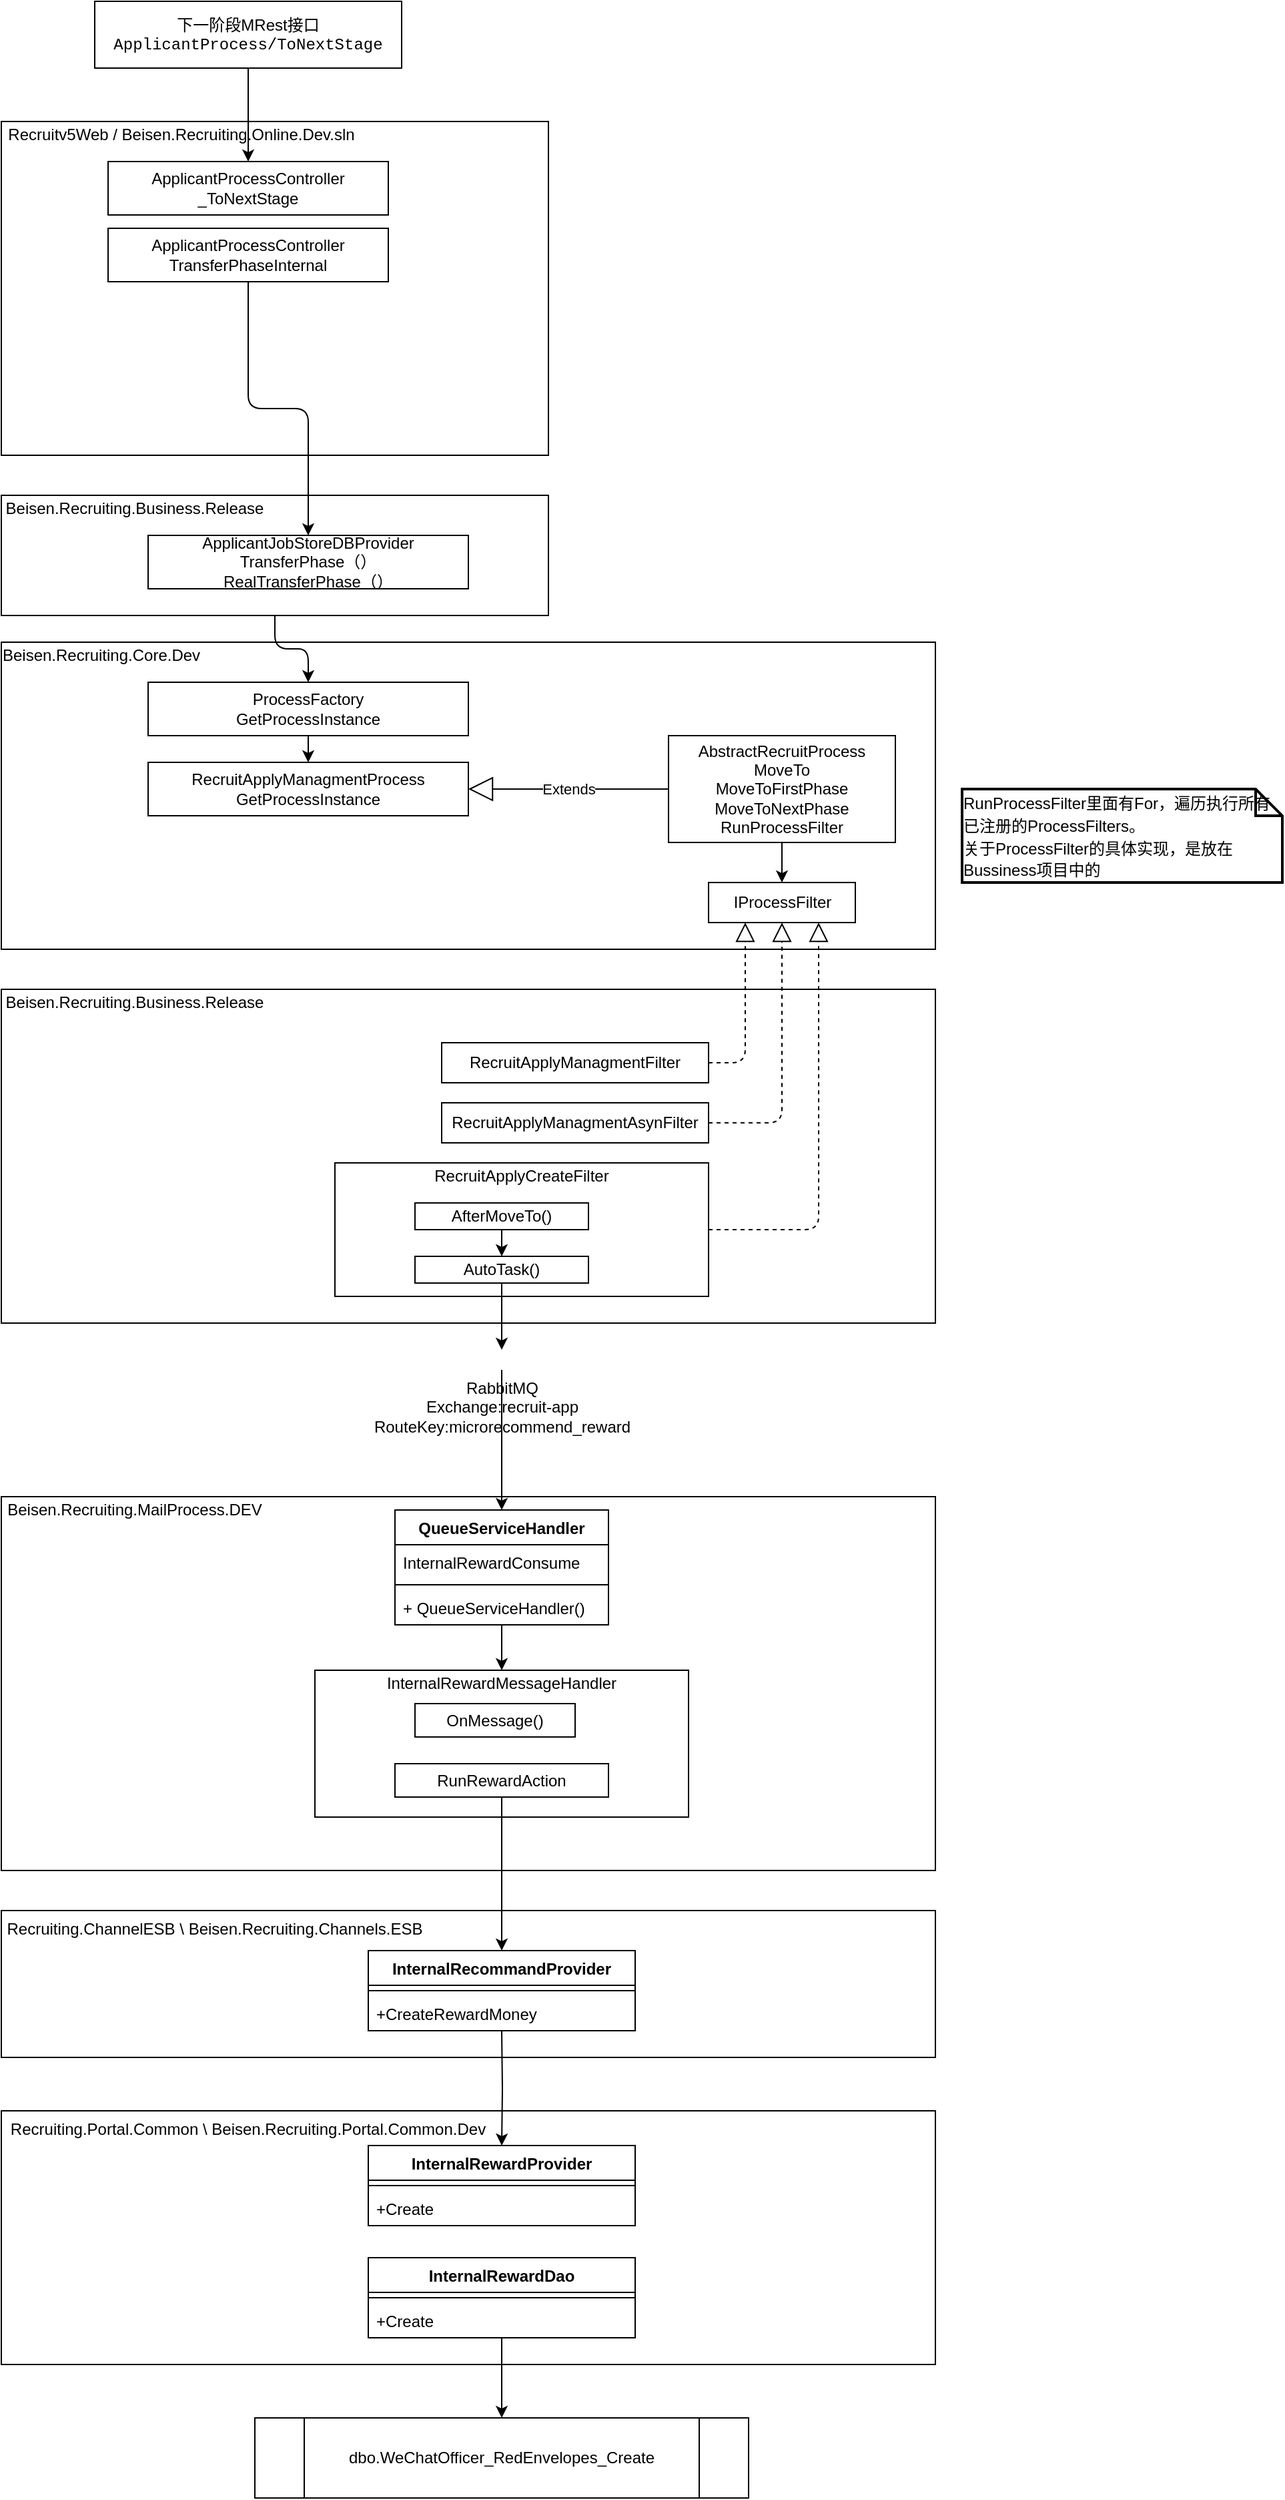 <mxfile version="13.8.1" type="github">
  <diagram id="znxqZrtz4kE08w6qVu8f" name="Page-1">
    <mxGraphModel dx="1411" dy="839" grid="1" gridSize="10" guides="1" tooltips="1" connect="1" arrows="1" fold="1" page="1" pageScale="1" pageWidth="1654" pageHeight="2336" math="0" shadow="0">
      <root>
        <mxCell id="0" />
        <mxCell id="1" parent="0" />
        <mxCell id="GR9TSndTyU79bXKK3APz-1" value="下一阶段MRest接口&lt;br&gt;&lt;span style=&quot;font-family: &amp;#34;consolas&amp;#34; , &amp;#34;lucida console&amp;#34; , &amp;#34;courier new&amp;#34; , monospace ; text-align: left&quot;&gt;ApplicantProcess/ToNextStage&lt;/span&gt;" style="whiteSpace=wrap;html=1;" parent="1" vertex="1">
          <mxGeometry x="500" y="70" width="230" height="50" as="geometry" />
        </mxCell>
        <mxCell id="GR9TSndTyU79bXKK3APz-2" value="" style="whiteSpace=wrap;html=1;" parent="1" vertex="1">
          <mxGeometry x="430" y="160" width="410" height="250" as="geometry" />
        </mxCell>
        <mxCell id="GR9TSndTyU79bXKK3APz-3" value="Recruitv5Web / Beisen.Recruiting.Online.Dev.sln" style="text;html=1;strokeColor=none;fillColor=none;align=center;verticalAlign=middle;whiteSpace=wrap;" parent="1" vertex="1">
          <mxGeometry x="430" y="160" width="270" height="20" as="geometry" />
        </mxCell>
        <mxCell id="GR9TSndTyU79bXKK3APz-4" value="ApplicantProcessController&lt;br&gt;_ToNextStage" style="whiteSpace=wrap;html=1;" parent="1" vertex="1">
          <mxGeometry x="510" y="190" width="210" height="40" as="geometry" />
        </mxCell>
        <mxCell id="GR9TSndTyU79bXKK3APz-5" value="ApplicantProcessController&lt;br&gt;TransferPhaseInternal" style="whiteSpace=wrap;html=1;" parent="1" vertex="1">
          <mxGeometry x="510" y="240" width="210" height="40" as="geometry" />
        </mxCell>
        <mxCell id="GR9TSndTyU79bXKK3APz-6" value="" style="whiteSpace=wrap;html=1;" parent="1" vertex="1">
          <mxGeometry x="430" y="440" width="410" height="90" as="geometry" />
        </mxCell>
        <mxCell id="GR9TSndTyU79bXKK3APz-7" value="Beisen.Recruiting.Business.Release" style="text;html=1;strokeColor=none;fillColor=none;align=center;verticalAlign=middle;whiteSpace=wrap;" parent="1" vertex="1">
          <mxGeometry x="430" y="440" width="200" height="20" as="geometry" />
        </mxCell>
        <mxCell id="GR9TSndTyU79bXKK3APz-8" value="ApplicantJobStoreDBProvider&lt;br&gt;TransferPhase（）&lt;br&gt;RealTransferPhase（）" style="whiteSpace=wrap;html=1;" parent="1" vertex="1">
          <mxGeometry x="540" y="470" width="240" height="40" as="geometry" />
        </mxCell>
        <mxCell id="GR9TSndTyU79bXKK3APz-9" value="" style="whiteSpace=wrap;html=1;" parent="1" vertex="1">
          <mxGeometry x="430" y="550" width="700" height="230" as="geometry" />
        </mxCell>
        <mxCell id="GR9TSndTyU79bXKK3APz-10" value="Beisen.Recruiting.Core.Dev" style="text;html=1;strokeColor=none;fillColor=none;align=center;verticalAlign=middle;whiteSpace=wrap;" parent="1" vertex="1">
          <mxGeometry x="430" y="550" width="150" height="20" as="geometry" />
        </mxCell>
        <mxCell id="GR9TSndTyU79bXKK3APz-47" style="edgeStyle=orthogonalEdgeStyle;orthogonalLoop=1;jettySize=auto;html=1;exitX=0.5;exitY=1;exitDx=0;exitDy=0;entryX=0.5;entryY=0;entryDx=0;entryDy=0;" parent="1" source="GR9TSndTyU79bXKK3APz-11" target="GR9TSndTyU79bXKK3APz-12" edge="1">
          <mxGeometry relative="1" as="geometry" />
        </mxCell>
        <mxCell id="GR9TSndTyU79bXKK3APz-11" value="ProcessFactory&lt;br&gt;GetProcessInstance" style="whiteSpace=wrap;html=1;" parent="1" vertex="1">
          <mxGeometry x="540" y="580" width="240" height="40" as="geometry" />
        </mxCell>
        <mxCell id="GR9TSndTyU79bXKK3APz-12" value="RecruitApplyManagmentProcess&lt;br&gt;GetProcessInstance" style="whiteSpace=wrap;html=1;" parent="1" vertex="1">
          <mxGeometry x="540" y="640" width="240" height="40" as="geometry" />
        </mxCell>
        <mxCell id="GR9TSndTyU79bXKK3APz-16" style="edgeStyle=orthogonalEdgeStyle;orthogonalLoop=1;jettySize=auto;html=1;exitX=0.5;exitY=1;exitDx=0;exitDy=0;entryX=0.5;entryY=0;entryDx=0;entryDy=0;" parent="1" source="GR9TSndTyU79bXKK3APz-13" target="GR9TSndTyU79bXKK3APz-15" edge="1">
          <mxGeometry relative="1" as="geometry" />
        </mxCell>
        <mxCell id="GR9TSndTyU79bXKK3APz-13" value="AbstractRecruitProcess&lt;br&gt;MoveTo&lt;br&gt;MoveToFirstPhase&lt;br&gt;MoveToNextPhase&lt;br&gt;RunProcessFilter" style="whiteSpace=wrap;html=1;" parent="1" vertex="1">
          <mxGeometry x="930" y="620" width="170" height="80" as="geometry" />
        </mxCell>
        <mxCell id="GR9TSndTyU79bXKK3APz-14" value="Extends" style="endArrow=block;endSize=16;endFill=0;html=1;entryX=1;entryY=0.5;entryDx=0;entryDy=0;exitX=0;exitY=0.5;exitDx=0;exitDy=0;" parent="1" source="GR9TSndTyU79bXKK3APz-13" target="GR9TSndTyU79bXKK3APz-12" edge="1">
          <mxGeometry width="160" relative="1" as="geometry">
            <mxPoint x="190" y="660" as="sourcePoint" />
            <mxPoint x="350" y="660" as="targetPoint" />
          </mxGeometry>
        </mxCell>
        <mxCell id="GR9TSndTyU79bXKK3APz-15" value="IProcessFilter" style="html=1;" parent="1" vertex="1">
          <mxGeometry x="960" y="730" width="110" height="30" as="geometry" />
        </mxCell>
        <mxCell id="GR9TSndTyU79bXKK3APz-17" value="&lt;div style=&quot;text-align: left&quot;&gt;&lt;span style=&quot;font-size: 12px ; color: rgb(0 , 0 , 0)&quot;&gt;RunProcessFilter里面有For，遍历执行所有已注册的ProcessFilters。&lt;/span&gt;&lt;/div&gt;&lt;font color=&quot;#000000&quot;&gt;&lt;div style=&quot;text-align: left&quot;&gt;&lt;span style=&quot;font-size: 12px&quot;&gt;关于ProcessFilter的具体实现，是放在Bussiness项目中的&lt;/span&gt;&lt;/div&gt;&lt;/font&gt;" style="shape=note;strokeWidth=2;fontSize=14;size=20;whiteSpace=wrap;html=1;" parent="1" vertex="1">
          <mxGeometry x="1150" y="660" width="240" height="70" as="geometry" />
        </mxCell>
        <mxCell id="GR9TSndTyU79bXKK3APz-18" value="" style="whiteSpace=wrap;html=1;" parent="1" vertex="1">
          <mxGeometry x="430" y="810" width="700" height="250" as="geometry" />
        </mxCell>
        <mxCell id="GR9TSndTyU79bXKK3APz-19" value="Beisen.Recruiting.Business.Release" style="text;html=1;strokeColor=none;fillColor=none;align=center;verticalAlign=middle;whiteSpace=wrap;" parent="1" vertex="1">
          <mxGeometry x="430" y="810" width="200" height="20" as="geometry" />
        </mxCell>
        <mxCell id="GR9TSndTyU79bXKK3APz-20" value="&lt;span&gt;RecruitApplyManagmentAsynFilter&lt;/span&gt;" style="whiteSpace=wrap;html=1;" parent="1" vertex="1">
          <mxGeometry x="760" y="895" width="200" height="30" as="geometry" />
        </mxCell>
        <mxCell id="GR9TSndTyU79bXKK3APz-21" value="RecruitApplyManagmentFilter" style="whiteSpace=wrap;html=1;" parent="1" vertex="1">
          <mxGeometry x="760" y="850" width="200" height="30" as="geometry" />
        </mxCell>
        <mxCell id="GR9TSndTyU79bXKK3APz-22" value="" style="whiteSpace=wrap;html=1;" parent="1" vertex="1">
          <mxGeometry x="680" y="940" width="280" height="100" as="geometry" />
        </mxCell>
        <mxCell id="GR9TSndTyU79bXKK3APz-23" value="" style="endArrow=block;dashed=1;endFill=0;endSize=12;html=1;exitX=1;exitY=0.5;exitDx=0;exitDy=0;entryX=0.25;entryY=1;entryDx=0;entryDy=0;edgeStyle=orthogonalEdgeStyle;" parent="1" source="GR9TSndTyU79bXKK3APz-21" target="GR9TSndTyU79bXKK3APz-15" edge="1">
          <mxGeometry width="160" relative="1" as="geometry">
            <mxPoint x="970" y="860" as="sourcePoint" />
            <mxPoint x="1130" y="860" as="targetPoint" />
          </mxGeometry>
        </mxCell>
        <mxCell id="GR9TSndTyU79bXKK3APz-24" value="" style="endArrow=block;dashed=1;endFill=0;endSize=12;html=1;exitX=1;exitY=0.5;exitDx=0;exitDy=0;edgeStyle=orthogonalEdgeStyle;entryX=0.5;entryY=1;entryDx=0;entryDy=0;" parent="1" source="GR9TSndTyU79bXKK3APz-20" target="GR9TSndTyU79bXKK3APz-15" edge="1">
          <mxGeometry width="160" relative="1" as="geometry">
            <mxPoint x="970" y="875" as="sourcePoint" />
            <mxPoint x="1180" y="820" as="targetPoint" />
          </mxGeometry>
        </mxCell>
        <mxCell id="GR9TSndTyU79bXKK3APz-25" value="" style="endArrow=block;dashed=1;endFill=0;endSize=12;html=1;exitX=1;exitY=0.5;exitDx=0;exitDy=0;entryX=0.75;entryY=1;entryDx=0;entryDy=0;edgeStyle=orthogonalEdgeStyle;" parent="1" source="GR9TSndTyU79bXKK3APz-22" target="GR9TSndTyU79bXKK3APz-15" edge="1">
          <mxGeometry width="160" relative="1" as="geometry">
            <mxPoint x="980" y="885" as="sourcePoint" />
            <mxPoint x="1035" y="780" as="targetPoint" />
          </mxGeometry>
        </mxCell>
        <mxCell id="GR9TSndTyU79bXKK3APz-27" value="RecruitApplyCreateFilter" style="text;html=1;strokeColor=none;fillColor=none;align=center;verticalAlign=middle;whiteSpace=wrap;" parent="1" vertex="1">
          <mxGeometry x="740" y="940" width="160" height="20" as="geometry" />
        </mxCell>
        <mxCell id="GR9TSndTyU79bXKK3APz-31" style="edgeStyle=orthogonalEdgeStyle;orthogonalLoop=1;jettySize=auto;html=1;exitX=0.5;exitY=1;exitDx=0;exitDy=0;" parent="1" source="GR9TSndTyU79bXKK3APz-28" edge="1">
          <mxGeometry relative="1" as="geometry">
            <mxPoint x="805" y="1010" as="targetPoint" />
          </mxGeometry>
        </mxCell>
        <mxCell id="GR9TSndTyU79bXKK3APz-28" value="AfterMoveTo()" style="whiteSpace=wrap;html=1;" parent="1" vertex="1">
          <mxGeometry x="740" y="970" width="130" height="20" as="geometry" />
        </mxCell>
        <mxCell id="GR9TSndTyU79bXKK3APz-34" style="edgeStyle=orthogonalEdgeStyle;orthogonalLoop=1;jettySize=auto;html=1;exitX=0.5;exitY=1;exitDx=0;exitDy=0;entryX=0.5;entryY=0;entryDx=0;entryDy=0;entryPerimeter=0;" parent="1" source="GR9TSndTyU79bXKK3APz-30" target="GR9TSndTyU79bXKK3APz-33" edge="1">
          <mxGeometry relative="1" as="geometry" />
        </mxCell>
        <mxCell id="GR9TSndTyU79bXKK3APz-30" value="AutoTask()" style="whiteSpace=wrap;html=1;" parent="1" vertex="1">
          <mxGeometry x="740" y="1010" width="130" height="20" as="geometry" />
        </mxCell>
        <mxCell id="GR9TSndTyU79bXKK3APz-33" value="RabbitMQ&lt;br&gt;Exchange:recruit-app&lt;br&gt;RouteKey:microrecommend_reward" style="verticalLabelPosition=bottom;html=1;verticalAlign=top;align=center;strokeColor=none;shape=mxgraph.azure.queue_generic;pointerEvents=1;" parent="1" vertex="1">
          <mxGeometry x="780" y="1080" width="50" height="15" as="geometry" />
        </mxCell>
        <mxCell id="GR9TSndTyU79bXKK3APz-35" value="" style="whiteSpace=wrap;html=1;" parent="1" vertex="1">
          <mxGeometry x="430" y="1190" width="700" height="280" as="geometry" />
        </mxCell>
        <mxCell id="GR9TSndTyU79bXKK3APz-36" value="Beisen.Recruiting.MailProcess.DEV" style="text;html=1;strokeColor=none;fillColor=none;align=center;verticalAlign=middle;whiteSpace=wrap;" parent="1" vertex="1">
          <mxGeometry x="430" y="1190" width="200" height="20" as="geometry" />
        </mxCell>
        <mxCell id="GR9TSndTyU79bXKK3APz-43" value="&lt;br&gt;" style="html=1;" parent="1" vertex="1">
          <mxGeometry x="665" y="1320" width="280" height="110" as="geometry" />
        </mxCell>
        <mxCell id="GR9TSndTyU79bXKK3APz-44" style="edgeStyle=orthogonalEdgeStyle;orthogonalLoop=1;jettySize=auto;html=1;exitX=0.5;exitY=1;exitDx=0;exitDy=0;exitPerimeter=0;entryX=0.5;entryY=0;entryDx=0;entryDy=0;" parent="1" source="GR9TSndTyU79bXKK3APz-33" target="GR9TSndTyU79bXKK3APz-39" edge="1">
          <mxGeometry relative="1" as="geometry" />
        </mxCell>
        <mxCell id="GR9TSndTyU79bXKK3APz-45" value="" style="edgeStyle=orthogonalEdgeStyle;orthogonalLoop=1;jettySize=auto;html=1;" parent="1" source="GR9TSndTyU79bXKK3APz-39" target="GR9TSndTyU79bXKK3APz-43" edge="1">
          <mxGeometry relative="1" as="geometry" />
        </mxCell>
        <mxCell id="GR9TSndTyU79bXKK3APz-39" value="QueueServiceHandler" style="swimlane;fontStyle=1;align=center;verticalAlign=top;childLayout=stackLayout;horizontal=1;startSize=26;horizontalStack=0;resizeParent=1;resizeParentMax=0;resizeLast=0;collapsible=1;marginBottom=0;" parent="1" vertex="1">
          <mxGeometry x="725" y="1200" width="160" height="86" as="geometry" />
        </mxCell>
        <mxCell id="GR9TSndTyU79bXKK3APz-40" value="InternalRewardConsume" style="text;strokeColor=none;fillColor=none;align=left;verticalAlign=top;spacingLeft=4;spacingRight=4;overflow=hidden;rotatable=0;points=[[0,0.5],[1,0.5]];portConstraint=eastwest;" parent="GR9TSndTyU79bXKK3APz-39" vertex="1">
          <mxGeometry y="26" width="160" height="26" as="geometry" />
        </mxCell>
        <mxCell id="GR9TSndTyU79bXKK3APz-41" value="" style="line;strokeWidth=1;fillColor=none;align=left;verticalAlign=middle;spacingTop=-1;spacingLeft=3;spacingRight=3;rotatable=0;labelPosition=right;points=[];portConstraint=eastwest;" parent="GR9TSndTyU79bXKK3APz-39" vertex="1">
          <mxGeometry y="52" width="160" height="8" as="geometry" />
        </mxCell>
        <mxCell id="GR9TSndTyU79bXKK3APz-42" value="+ QueueServiceHandler()" style="text;strokeColor=none;fillColor=none;align=left;verticalAlign=top;spacingLeft=4;spacingRight=4;overflow=hidden;rotatable=0;points=[[0,0.5],[1,0.5]];portConstraint=eastwest;" parent="GR9TSndTyU79bXKK3APz-39" vertex="1">
          <mxGeometry y="60" width="160" height="26" as="geometry" />
        </mxCell>
        <mxCell id="GR9TSndTyU79bXKK3APz-48" style="edgeStyle=orthogonalEdgeStyle;orthogonalLoop=1;jettySize=auto;html=1;exitX=0.5;exitY=1;exitDx=0;exitDy=0;entryX=0.5;entryY=0;entryDx=0;entryDy=0;" parent="1" source="GR9TSndTyU79bXKK3APz-5" target="GR9TSndTyU79bXKK3APz-8" edge="1">
          <mxGeometry relative="1" as="geometry" />
        </mxCell>
        <mxCell id="GR9TSndTyU79bXKK3APz-49" value="" style="html=1;" parent="1" vertex="1">
          <mxGeometry x="430" y="1500" width="700" height="110" as="geometry" />
        </mxCell>
        <mxCell id="GR9TSndTyU79bXKK3APz-50" value="Recruiting.ChannelESB \ Beisen.Recruiting.Channels.ESB" style="text;align=center;fontStyle=0;verticalAlign=middle;spacingLeft=3;spacingRight=3;strokeColor=none;rotatable=0;points=[[0,0.5],[1,0.5]];portConstraint=eastwest;" parent="1" vertex="1">
          <mxGeometry x="430" y="1500" width="320" height="26" as="geometry" />
        </mxCell>
        <mxCell id="NxPdzSMRNZK8Bt3Fetg3-1" value="InternalRewardMessageHandler" style="text;html=1;strokeColor=none;fillColor=none;align=center;verticalAlign=middle;whiteSpace=wrap;" parent="1" vertex="1">
          <mxGeometry x="685" y="1320" width="240" height="20" as="geometry" />
        </mxCell>
        <mxCell id="NxPdzSMRNZK8Bt3Fetg3-2" value="OnMessage()" style="whiteSpace=wrap;html=1;" parent="1" vertex="1">
          <mxGeometry x="740" y="1345" width="120" height="25" as="geometry" />
        </mxCell>
        <mxCell id="3kUYyvX7TK8sNYkam1Sv-15" style="edgeStyle=orthogonalEdgeStyle;rounded=0;orthogonalLoop=1;jettySize=auto;html=1;exitX=0.5;exitY=1;exitDx=0;exitDy=0;" edge="1" parent="1" source="NxPdzSMRNZK8Bt3Fetg3-3" target="3kUYyvX7TK8sNYkam1Sv-1">
          <mxGeometry relative="1" as="geometry" />
        </mxCell>
        <mxCell id="NxPdzSMRNZK8Bt3Fetg3-3" value="RunRewardAction" style="whiteSpace=wrap;html=1;" parent="1" vertex="1">
          <mxGeometry x="725" y="1390" width="160" height="25" as="geometry" />
        </mxCell>
        <mxCell id="GR9TSndTyU79bXKK3APz-46" style="edgeStyle=orthogonalEdgeStyle;orthogonalLoop=1;jettySize=auto;html=1;exitX=0.5;exitY=1;exitDx=0;exitDy=0;" parent="1" source="GR9TSndTyU79bXKK3APz-6" target="GR9TSndTyU79bXKK3APz-11" edge="1">
          <mxGeometry relative="1" as="geometry" />
        </mxCell>
        <mxCell id="3kUYyvX7TK8sNYkam1Sv-1" value="InternalRecommandProvider" style="swimlane;fontStyle=1;align=center;verticalAlign=top;childLayout=stackLayout;horizontal=1;startSize=26;horizontalStack=0;resizeParent=1;resizeParentMax=0;resizeLast=0;collapsible=1;marginBottom=0;" vertex="1" parent="1">
          <mxGeometry x="705" y="1530" width="200" height="60" as="geometry" />
        </mxCell>
        <mxCell id="3kUYyvX7TK8sNYkam1Sv-3" value="" style="line;strokeWidth=1;fillColor=none;align=left;verticalAlign=middle;spacingTop=-1;spacingLeft=3;spacingRight=3;rotatable=0;labelPosition=right;points=[];portConstraint=eastwest;" vertex="1" parent="3kUYyvX7TK8sNYkam1Sv-1">
          <mxGeometry y="26" width="200" height="8" as="geometry" />
        </mxCell>
        <mxCell id="3kUYyvX7TK8sNYkam1Sv-4" value="+CreateRewardMoney" style="text;strokeColor=none;fillColor=none;align=left;verticalAlign=top;spacingLeft=4;spacingRight=4;overflow=hidden;rotatable=0;points=[[0,0.5],[1,0.5]];portConstraint=eastwest;" vertex="1" parent="3kUYyvX7TK8sNYkam1Sv-1">
          <mxGeometry y="34" width="200" height="26" as="geometry" />
        </mxCell>
        <mxCell id="3kUYyvX7TK8sNYkam1Sv-5" value="" style="html=1;" vertex="1" parent="1">
          <mxGeometry x="430" y="1650" width="700" height="190" as="geometry" />
        </mxCell>
        <mxCell id="3kUYyvX7TK8sNYkam1Sv-6" value="Recruiting.Portal.Common \ Beisen.Recruiting.Portal.Common.Dev" style="text;align=center;fontStyle=0;verticalAlign=middle;spacingLeft=3;spacingRight=3;strokeColor=none;rotatable=0;points=[[0,0.5],[1,0.5]];portConstraint=eastwest;" vertex="1" parent="1">
          <mxGeometry x="430" y="1650" width="370" height="26" as="geometry" />
        </mxCell>
        <mxCell id="3kUYyvX7TK8sNYkam1Sv-18" value="" style="edgeStyle=orthogonalEdgeStyle;rounded=0;orthogonalLoop=1;jettySize=auto;html=1;" edge="1" parent="1" source="3kUYyvX7TK8sNYkam1Sv-10" target="3kUYyvX7TK8sNYkam1Sv-13">
          <mxGeometry relative="1" as="geometry" />
        </mxCell>
        <mxCell id="3kUYyvX7TK8sNYkam1Sv-13" value="dbo.WeChatOfficer_RedEnvelopes_Create" style="shape=process;whiteSpace=wrap;html=1;backgroundOutline=1;" vertex="1" parent="1">
          <mxGeometry x="620" y="1880" width="370" height="60" as="geometry" />
        </mxCell>
        <mxCell id="3kUYyvX7TK8sNYkam1Sv-14" style="edgeStyle=orthogonalEdgeStyle;rounded=0;orthogonalLoop=1;jettySize=auto;html=1;exitX=0.5;exitY=1;exitDx=0;exitDy=0;entryX=0.5;entryY=0;entryDx=0;entryDy=0;" edge="1" parent="1" source="GR9TSndTyU79bXKK3APz-1" target="GR9TSndTyU79bXKK3APz-4">
          <mxGeometry relative="1" as="geometry" />
        </mxCell>
        <mxCell id="3kUYyvX7TK8sNYkam1Sv-16" style="edgeStyle=orthogonalEdgeStyle;rounded=0;orthogonalLoop=1;jettySize=auto;html=1;entryX=0.5;entryY=0;entryDx=0;entryDy=0;" edge="1" parent="1" target="3kUYyvX7TK8sNYkam1Sv-7">
          <mxGeometry relative="1" as="geometry">
            <mxPoint x="805" y="1590" as="sourcePoint" />
          </mxGeometry>
        </mxCell>
        <mxCell id="3kUYyvX7TK8sNYkam1Sv-7" value="InternalRewardProvider" style="swimlane;fontStyle=1;align=center;verticalAlign=top;childLayout=stackLayout;horizontal=1;startSize=26;horizontalStack=0;resizeParent=1;resizeParentMax=0;resizeLast=0;collapsible=1;marginBottom=0;" vertex="1" parent="1">
          <mxGeometry x="705" y="1676" width="200" height="60" as="geometry" />
        </mxCell>
        <mxCell id="3kUYyvX7TK8sNYkam1Sv-8" value="" style="line;strokeWidth=1;fillColor=none;align=left;verticalAlign=middle;spacingTop=-1;spacingLeft=3;spacingRight=3;rotatable=0;labelPosition=right;points=[];portConstraint=eastwest;" vertex="1" parent="3kUYyvX7TK8sNYkam1Sv-7">
          <mxGeometry y="26" width="200" height="8" as="geometry" />
        </mxCell>
        <mxCell id="3kUYyvX7TK8sNYkam1Sv-9" value="+Create" style="text;strokeColor=none;fillColor=none;align=left;verticalAlign=top;spacingLeft=4;spacingRight=4;overflow=hidden;rotatable=0;points=[[0,0.5],[1,0.5]];portConstraint=eastwest;" vertex="1" parent="3kUYyvX7TK8sNYkam1Sv-7">
          <mxGeometry y="34" width="200" height="26" as="geometry" />
        </mxCell>
        <mxCell id="3kUYyvX7TK8sNYkam1Sv-10" value="InternalRewardDao" style="swimlane;fontStyle=1;align=center;verticalAlign=top;childLayout=stackLayout;horizontal=1;startSize=26;horizontalStack=0;resizeParent=1;resizeParentMax=0;resizeLast=0;collapsible=1;marginBottom=0;" vertex="1" parent="1">
          <mxGeometry x="705" y="1760" width="200" height="60" as="geometry" />
        </mxCell>
        <mxCell id="3kUYyvX7TK8sNYkam1Sv-11" value="" style="line;strokeWidth=1;fillColor=none;align=left;verticalAlign=middle;spacingTop=-1;spacingLeft=3;spacingRight=3;rotatable=0;labelPosition=right;points=[];portConstraint=eastwest;" vertex="1" parent="3kUYyvX7TK8sNYkam1Sv-10">
          <mxGeometry y="26" width="200" height="8" as="geometry" />
        </mxCell>
        <mxCell id="3kUYyvX7TK8sNYkam1Sv-12" value="+Create" style="text;strokeColor=none;fillColor=none;align=left;verticalAlign=top;spacingLeft=4;spacingRight=4;overflow=hidden;rotatable=0;points=[[0,0.5],[1,0.5]];portConstraint=eastwest;" vertex="1" parent="3kUYyvX7TK8sNYkam1Sv-10">
          <mxGeometry y="34" width="200" height="26" as="geometry" />
        </mxCell>
      </root>
    </mxGraphModel>
  </diagram>
</mxfile>
